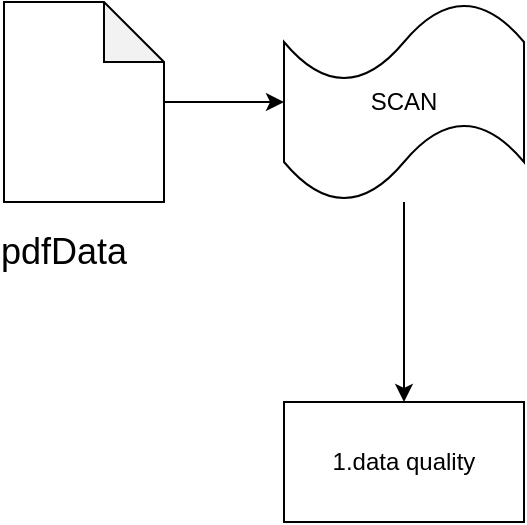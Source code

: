 <mxfile version="20.8.22" type="github">
  <diagram name="第 1 页" id="OC6zWv6rkQsIWijxGc4i">
    <mxGraphModel dx="880" dy="494" grid="1" gridSize="10" guides="1" tooltips="1" connect="1" arrows="1" fold="1" page="1" pageScale="1" pageWidth="827" pageHeight="1169" math="0" shadow="0">
      <root>
        <mxCell id="0" />
        <mxCell id="1" parent="0" />
        <mxCell id="ueY1F9eZoJBqvIHBOEkV-4" value="" style="edgeStyle=orthogonalEdgeStyle;rounded=0;orthogonalLoop=1;jettySize=auto;html=1;" edge="1" parent="1" source="ueY1F9eZoJBqvIHBOEkV-1" target="ueY1F9eZoJBqvIHBOEkV-3">
          <mxGeometry relative="1" as="geometry" />
        </mxCell>
        <mxCell id="ueY1F9eZoJBqvIHBOEkV-1" value="" style="shape=note;whiteSpace=wrap;html=1;backgroundOutline=1;darkOpacity=0.05;" vertex="1" parent="1">
          <mxGeometry x="160" y="30" width="80" height="100" as="geometry" />
        </mxCell>
        <mxCell id="ueY1F9eZoJBqvIHBOEkV-2" value="&lt;font style=&quot;font-size: 18px;&quot;&gt;pdfData&lt;/font&gt;" style="text;html=1;strokeColor=none;fillColor=none;align=center;verticalAlign=middle;whiteSpace=wrap;rounded=0;" vertex="1" parent="1">
          <mxGeometry x="160" y="140" width="60" height="30" as="geometry" />
        </mxCell>
        <mxCell id="ueY1F9eZoJBqvIHBOEkV-8" value="" style="edgeStyle=orthogonalEdgeStyle;rounded=0;orthogonalLoop=1;jettySize=auto;html=1;" edge="1" parent="1" source="ueY1F9eZoJBqvIHBOEkV-3" target="ueY1F9eZoJBqvIHBOEkV-7">
          <mxGeometry relative="1" as="geometry" />
        </mxCell>
        <mxCell id="ueY1F9eZoJBqvIHBOEkV-3" value="SCAN" style="shape=tape;whiteSpace=wrap;html=1;" vertex="1" parent="1">
          <mxGeometry x="300" y="30" width="120" height="100" as="geometry" />
        </mxCell>
        <mxCell id="ueY1F9eZoJBqvIHBOEkV-7" value="1.data quality" style="whiteSpace=wrap;html=1;" vertex="1" parent="1">
          <mxGeometry x="300" y="230" width="120" height="60" as="geometry" />
        </mxCell>
      </root>
    </mxGraphModel>
  </diagram>
</mxfile>

